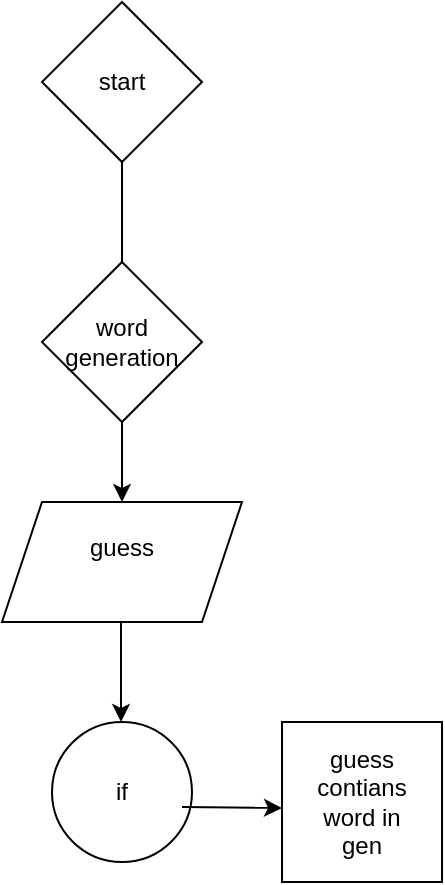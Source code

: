 <mxfile version="24.6.4" type="github">
  <diagram name="Page-1" id="8fM25FR_baro_7hURrUb">
    <mxGraphModel dx="1134" dy="637" grid="1" gridSize="10" guides="1" tooltips="1" connect="1" arrows="1" fold="1" page="1" pageScale="1" pageWidth="827" pageHeight="1169" math="0" shadow="0">
      <root>
        <mxCell id="0" />
        <mxCell id="1" parent="0" />
        <mxCell id="K84bqajj0811v1yYU4au-1" value="" style="rhombus;whiteSpace=wrap;html=1;" vertex="1" parent="1">
          <mxGeometry x="360" y="30" width="80" height="80" as="geometry" />
        </mxCell>
        <mxCell id="K84bqajj0811v1yYU4au-2" value="start" style="text;html=1;align=center;verticalAlign=middle;whiteSpace=wrap;rounded=0;" vertex="1" parent="1">
          <mxGeometry x="370" y="55" width="60" height="30" as="geometry" />
        </mxCell>
        <mxCell id="K84bqajj0811v1yYU4au-3" value="" style="endArrow=none;html=1;rounded=0;" edge="1" parent="1">
          <mxGeometry width="50" height="50" relative="1" as="geometry">
            <mxPoint x="400" y="160" as="sourcePoint" />
            <mxPoint x="400" y="110" as="targetPoint" />
          </mxGeometry>
        </mxCell>
        <mxCell id="K84bqajj0811v1yYU4au-6" value="" style="rhombus;whiteSpace=wrap;html=1;" vertex="1" parent="1">
          <mxGeometry x="360" y="160" width="80" height="80" as="geometry" />
        </mxCell>
        <mxCell id="K84bqajj0811v1yYU4au-7" value="word generation" style="text;html=1;align=center;verticalAlign=middle;whiteSpace=wrap;rounded=0;" vertex="1" parent="1">
          <mxGeometry x="370" y="185" width="60" height="30" as="geometry" />
        </mxCell>
        <mxCell id="K84bqajj0811v1yYU4au-8" value="" style="endArrow=classic;html=1;rounded=0;" edge="1" parent="1">
          <mxGeometry width="50" height="50" relative="1" as="geometry">
            <mxPoint x="400" y="240" as="sourcePoint" />
            <mxPoint x="400" y="280" as="targetPoint" />
          </mxGeometry>
        </mxCell>
        <mxCell id="K84bqajj0811v1yYU4au-9" value="" style="shape=parallelogram;perimeter=parallelogramPerimeter;whiteSpace=wrap;html=1;fixedSize=1;" vertex="1" parent="1">
          <mxGeometry x="340" y="280" width="120" height="60" as="geometry" />
        </mxCell>
        <mxCell id="K84bqajj0811v1yYU4au-10" value="guess&lt;div&gt;&lt;br&gt;&lt;/div&gt;" style="text;html=1;align=center;verticalAlign=middle;whiteSpace=wrap;rounded=0;" vertex="1" parent="1">
          <mxGeometry x="370" y="295" width="60" height="30" as="geometry" />
        </mxCell>
        <mxCell id="K84bqajj0811v1yYU4au-12" value="" style="endArrow=classic;html=1;rounded=0;" edge="1" parent="1">
          <mxGeometry width="50" height="50" relative="1" as="geometry">
            <mxPoint x="399.5" y="340" as="sourcePoint" />
            <mxPoint x="399.5" y="390" as="targetPoint" />
          </mxGeometry>
        </mxCell>
        <mxCell id="K84bqajj0811v1yYU4au-14" value="" style="ellipse;whiteSpace=wrap;html=1;" vertex="1" parent="1">
          <mxGeometry x="365" y="390" width="70" height="70" as="geometry" />
        </mxCell>
        <mxCell id="K84bqajj0811v1yYU4au-16" value="if" style="text;html=1;align=center;verticalAlign=middle;whiteSpace=wrap;rounded=0;" vertex="1" parent="1">
          <mxGeometry x="370" y="410" width="60" height="30" as="geometry" />
        </mxCell>
        <mxCell id="K84bqajj0811v1yYU4au-17" value="" style="endArrow=classic;html=1;rounded=0;exitX=1;exitY=0.75;exitDx=0;exitDy=0;" edge="1" parent="1" source="K84bqajj0811v1yYU4au-16">
          <mxGeometry width="50" height="50" relative="1" as="geometry">
            <mxPoint x="380" y="420" as="sourcePoint" />
            <mxPoint x="480" y="433" as="targetPoint" />
          </mxGeometry>
        </mxCell>
        <mxCell id="K84bqajj0811v1yYU4au-18" value="" style="whiteSpace=wrap;html=1;aspect=fixed;" vertex="1" parent="1">
          <mxGeometry x="480" y="390" width="80" height="80" as="geometry" />
        </mxCell>
        <mxCell id="K84bqajj0811v1yYU4au-19" value="guess contians word in gen" style="text;html=1;align=center;verticalAlign=middle;whiteSpace=wrap;rounded=0;" vertex="1" parent="1">
          <mxGeometry x="490" y="415" width="60" height="30" as="geometry" />
        </mxCell>
      </root>
    </mxGraphModel>
  </diagram>
</mxfile>
